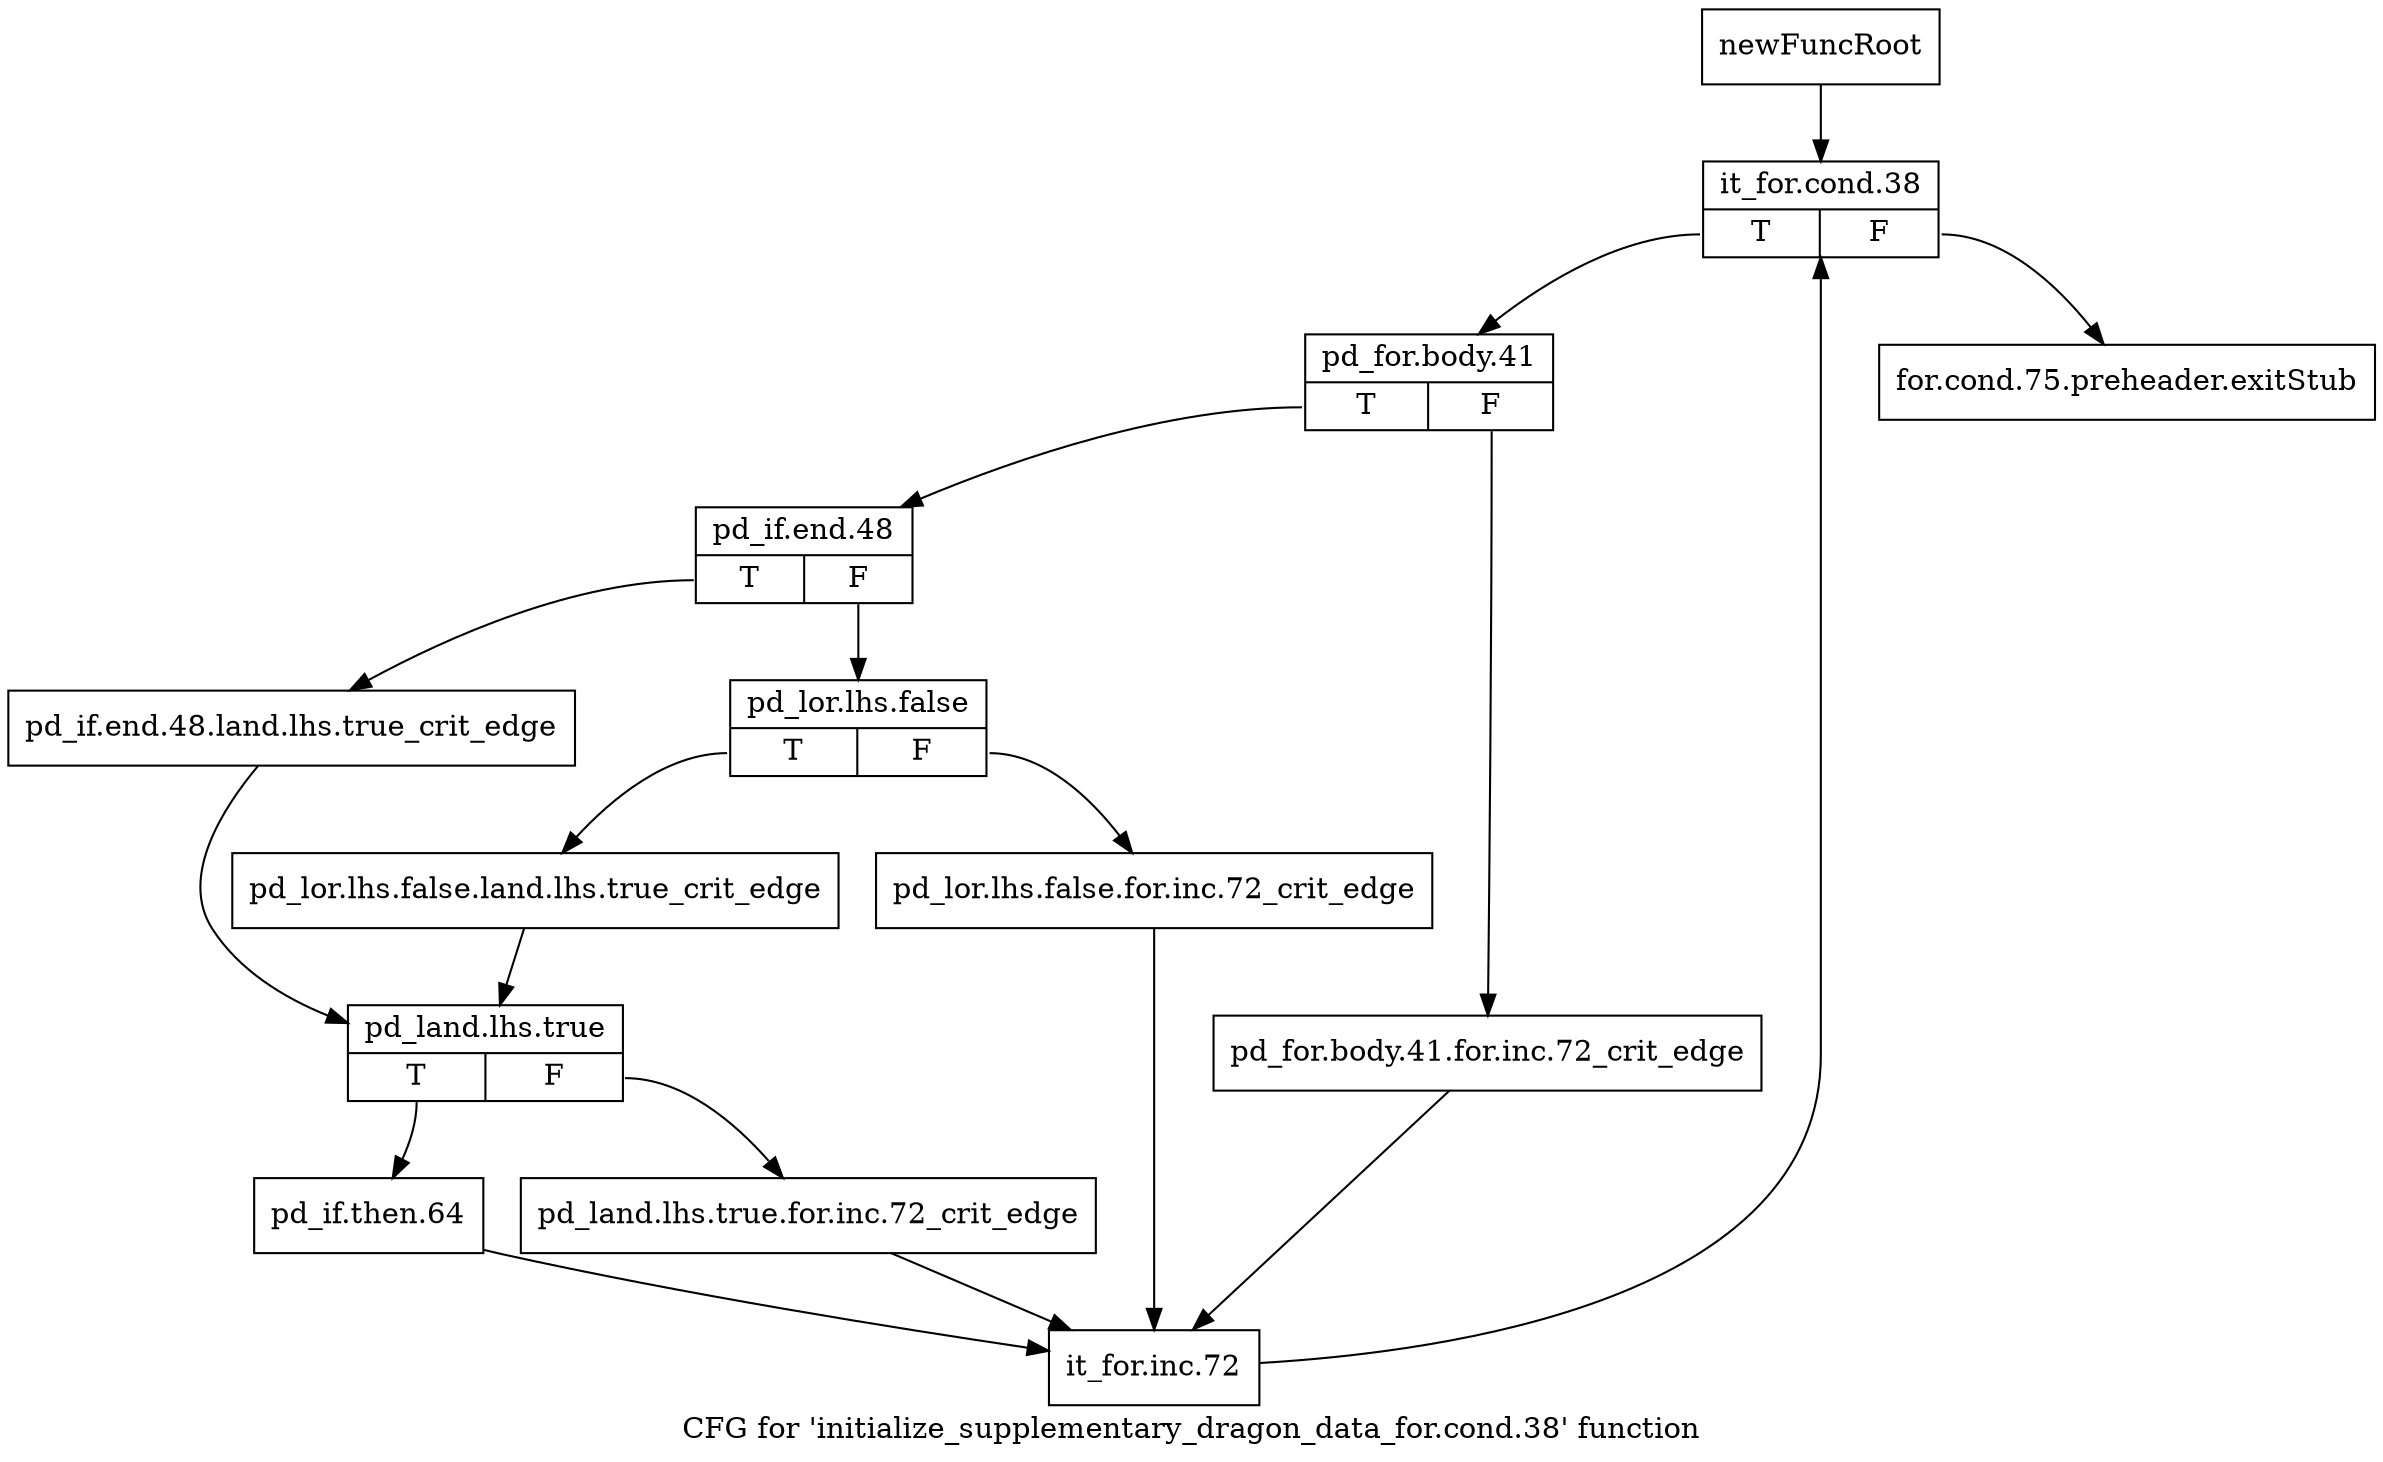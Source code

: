 digraph "CFG for 'initialize_supplementary_dragon_data_for.cond.38' function" {
	label="CFG for 'initialize_supplementary_dragon_data_for.cond.38' function";

	Node0x3f75270 [shape=record,label="{newFuncRoot}"];
	Node0x3f75270 -> Node0x3f75310;
	Node0x3f752c0 [shape=record,label="{for.cond.75.preheader.exitStub}"];
	Node0x3f75310 [shape=record,label="{it_for.cond.38|{<s0>T|<s1>F}}"];
	Node0x3f75310:s0 -> Node0x3f75360;
	Node0x3f75310:s1 -> Node0x3f752c0;
	Node0x3f75360 [shape=record,label="{pd_for.body.41|{<s0>T|<s1>F}}"];
	Node0x3f75360:s0 -> Node0x3f75400;
	Node0x3f75360:s1 -> Node0x3f753b0;
	Node0x3f753b0 [shape=record,label="{pd_for.body.41.for.inc.72_crit_edge}"];
	Node0x3f753b0 -> Node0x3f75680;
	Node0x3f75400 [shape=record,label="{pd_if.end.48|{<s0>T|<s1>F}}"];
	Node0x3f75400:s0 -> Node0x3f75540;
	Node0x3f75400:s1 -> Node0x3f75450;
	Node0x3f75450 [shape=record,label="{pd_lor.lhs.false|{<s0>T|<s1>F}}"];
	Node0x3f75450:s0 -> Node0x3f754f0;
	Node0x3f75450:s1 -> Node0x3f754a0;
	Node0x3f754a0 [shape=record,label="{pd_lor.lhs.false.for.inc.72_crit_edge}"];
	Node0x3f754a0 -> Node0x3f75680;
	Node0x3f754f0 [shape=record,label="{pd_lor.lhs.false.land.lhs.true_crit_edge}"];
	Node0x3f754f0 -> Node0x3f75590;
	Node0x3f75540 [shape=record,label="{pd_if.end.48.land.lhs.true_crit_edge}"];
	Node0x3f75540 -> Node0x3f75590;
	Node0x3f75590 [shape=record,label="{pd_land.lhs.true|{<s0>T|<s1>F}}"];
	Node0x3f75590:s0 -> Node0x3f75630;
	Node0x3f75590:s1 -> Node0x3f755e0;
	Node0x3f755e0 [shape=record,label="{pd_land.lhs.true.for.inc.72_crit_edge}"];
	Node0x3f755e0 -> Node0x3f75680;
	Node0x3f75630 [shape=record,label="{pd_if.then.64}"];
	Node0x3f75630 -> Node0x3f75680;
	Node0x3f75680 [shape=record,label="{it_for.inc.72}"];
	Node0x3f75680 -> Node0x3f75310;
}
